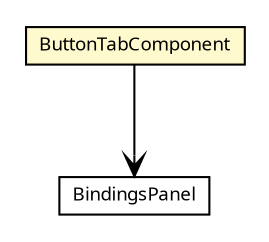 #!/usr/local/bin/dot
#
# Class diagram 
# Generated by UMLGraph version R5_6 (http://www.umlgraph.org/)
#

digraph G {
	edge [fontname="Trebuchet MS",fontsize=10,labelfontname="Trebuchet MS",labelfontsize=10];
	node [fontname="Trebuchet MS",fontsize=10,shape=plaintext];
	nodesep=0.25;
	ranksep=0.5;
	// se.cambio.cds.gdl.editor.view.panels.ButtonTabComponent
	c96111 [label=<<table title="se.cambio.cds.gdl.editor.view.panels.ButtonTabComponent" border="0" cellborder="1" cellspacing="0" cellpadding="2" port="p" bgcolor="lemonChiffon" href="./ButtonTabComponent.html">
		<tr><td><table border="0" cellspacing="0" cellpadding="1">
<tr><td align="center" balign="center"><font face="Trebuchet MS"> ButtonTabComponent </font></td></tr>
		</table></td></tr>
		</table>>, URL="./ButtonTabComponent.html", fontname="Trebuchet MS", fontcolor="black", fontsize=9.0];
	// se.cambio.cds.gdl.editor.view.panels.BindingsPanel
	c96112 [label=<<table title="se.cambio.cds.gdl.editor.view.panels.BindingsPanel" border="0" cellborder="1" cellspacing="0" cellpadding="2" port="p" href="./BindingsPanel.html">
		<tr><td><table border="0" cellspacing="0" cellpadding="1">
<tr><td align="center" balign="center"><font face="Trebuchet MS"> BindingsPanel </font></td></tr>
		</table></td></tr>
		</table>>, URL="./BindingsPanel.html", fontname="Trebuchet MS", fontcolor="black", fontsize=9.0];
	// se.cambio.cds.gdl.editor.view.panels.ButtonTabComponent NAVASSOC se.cambio.cds.gdl.editor.view.panels.BindingsPanel
	c96111:p -> c96112:p [taillabel="", label="", headlabel="", fontname="Trebuchet MS", fontcolor="black", fontsize=10.0, color="black", arrowhead=open];
}

